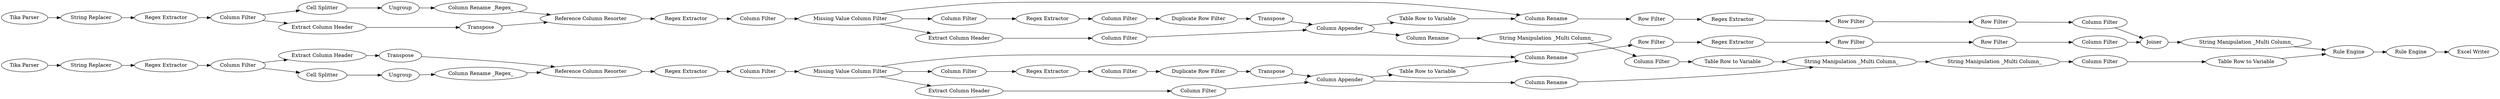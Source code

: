 digraph {
	"1082865132215365994_42" [label="Row Filter"]
	"1082865132215365994_49" [label="Column Filter"]
	"1082865132215365994_52" [label="Cell Splitter"]
	"1082865132215365994_25" [label="Extract Column Header"]
	"1082865132215365994_68" [label="Column Filter"]
	"1082865132215365994_55" [label="Column Rename _Regex_"]
	"1082865132215365994_97" [label="Rule Engine"]
	"1082865132215365994_23" [label="Regex Extractor"]
	"1082865132215365994_46" [label="Column Filter"]
	"1082865132215365994_91" [label="String Manipulation _Multi Column_"]
	"1082865132215365994_61" [label="Table Row to Variable"]
	"1082865132215365994_21" [label="Column Filter"]
	"1082865132215365994_37" [label="Column Rename"]
	"1082865132215365994_17" [label="Regex Extractor"]
	"1082865132215365994_1" [label="Tika Parser"]
	"1082865132215365994_86" [label="Column Filter"]
	"1082865132215365994_38" [label="Table Row to Variable"]
	"1082865132215365994_67" [label="Row Filter"]
	"1082865132215365994_28" [label="Duplicate Row Filter"]
	"1082865132215365994_15" [label="Extract Column Header"]
	"1082865132215365994_26" [label="Column Filter"]
	"1082865132215365994_36" [label="Column Appender"]
	"1082865132215365994_45" [label="Regex Extractor"]
	"1082865132215365994_12" [label=Ungroup]
	"1082865132215365994_35" [label=Transpose]
	"1082865132215365994_69" [label="Column Filter"]
	"1082865132215365994_54" [label=Transpose]
	"1082865132215365994_2" [label="Tika Parser"]
	"1082865132215365994_19" [label="Regex Extractor"]
	"1082865132215365994_57" [label="Column Appender"]
	"1082865132215365994_22" [label="Missing Value Column Filter"]
	"1082865132215365994_16" [label=Transpose]
	"1082865132215365994_56" [label="Reference Column Resorter"]
	"1082865132215365994_27" [label="Column Filter"]
	"1082865132215365994_70" [label="Row Filter"]
	"1082865132215365994_58" [label="Column Rename"]
	"1082865132215365994_79" [label="String Manipulation _Multi Column_"]
	"1082865132215365994_18" [label="String Replacer"]
	"1082865132215365994_14" [label="Reference Column Resorter"]
	"1082865132215365994_11" [label="Cell Splitter"]
	"1082865132215365994_99" [label="String Manipulation _Multi Column_"]
	"1082865132215365994_66" [label="Regex Extractor"]
	"1082865132215365994_13" [label="Column Rename _Regex_"]
	"1082865132215365994_50" [label="Duplicate Row Filter"]
	"1082865132215365994_59" [label="Extract Column Header"]
	"1082865132215365994_102" [label="Column Filter"]
	"1082865132215365994_84" [label="String Manipulation _Multi Column_"]
	"1082865132215365994_88" [label="Table Row to Variable"]
	"1082865132215365994_60" [label=Transpose]
	"1082865132215365994_20" [label="Column Filter"]
	"1082865132215365994_101" [label="Rule Engine"]
	"1082865132215365994_62" [label="Row Filter"]
	"1082865132215365994_103" [label="Column Filter"]
	"1082865132215365994_47" [label="Extract Column Header"]
	"1082865132215365994_71" [label=Joiner]
	"1082865132215365994_41" [label="Regex Extractor"]
	"1082865132215365994_105" [label="Excel Writer"]
	"1082865132215365994_63" [label="Regex Extractor"]
	"1082865132215365994_43" [label="Row Filter"]
	"1082865132215365994_39" [label="Row Filter"]
	"1082865132215365994_44" [label="Missing Value Column Filter"]
	"1082865132215365994_73" [label="Column Rename"]
	"1082865132215365994_48" [label="Column Filter"]
	"1082865132215365994_24" [label="Column Filter"]
	"1082865132215365994_65" [label="Regex Extractor"]
	"1082865132215365994_80" [label="Column Filter"]
	"1082865132215365994_87" [label="Table Row to Variable"]
	"1082865132215365994_64" [label="String Replacer"]
	"1082865132215365994_74" [label="Column Rename"]
	"1082865132215365994_53" [label=Ungroup]
	"1082865132215365994_66" -> "1082865132215365994_67"
	"1082865132215365994_35" -> "1082865132215365994_36"
	"1082865132215365994_71" -> "1082865132215365994_91"
	"1082865132215365994_12" -> "1082865132215365994_13"
	"1082865132215365994_103" -> "1082865132215365994_71"
	"1082865132215365994_49" -> "1082865132215365994_50"
	"1082865132215365994_80" -> "1082865132215365994_88"
	"1082865132215365994_22" -> "1082865132215365994_25"
	"1082865132215365994_62" -> "1082865132215365994_66"
	"1082865132215365994_102" -> "1082865132215365994_71"
	"1082865132215365994_57" -> "1082865132215365994_73"
	"1082865132215365994_45" -> "1082865132215365994_49"
	"1082865132215365994_60" -> "1082865132215365994_56"
	"1082865132215365994_2" -> "1082865132215365994_18"
	"1082865132215365994_47" -> "1082865132215365994_48"
	"1082865132215365994_48" -> "1082865132215365994_57"
	"1082865132215365994_19" -> "1082865132215365994_21"
	"1082865132215365994_41" -> "1082865132215365994_42"
	"1082865132215365994_21" -> "1082865132215365994_11"
	"1082865132215365994_63" -> "1082865132215365994_68"
	"1082865132215365994_58" -> "1082865132215365994_62"
	"1082865132215365994_36" -> "1082865132215365994_74"
	"1082865132215365994_39" -> "1082865132215365994_41"
	"1082865132215365994_46" -> "1082865132215365994_45"
	"1082865132215365994_13" -> "1082865132215365994_14"
	"1082865132215365994_57" -> "1082865132215365994_61"
	"1082865132215365994_37" -> "1082865132215365994_39"
	"1082865132215365994_14" -> "1082865132215365994_17"
	"1082865132215365994_86" -> "1082865132215365994_87"
	"1082865132215365994_38" -> "1082865132215365994_37"
	"1082865132215365994_99" -> "1082865132215365994_80"
	"1082865132215365994_88" -> "1082865132215365994_97"
	"1082865132215365994_1" -> "1082865132215365994_64"
	"1082865132215365994_79" -> "1082865132215365994_99"
	"1082865132215365994_101" -> "1082865132215365994_105"
	"1082865132215365994_55" -> "1082865132215365994_56"
	"1082865132215365994_25" -> "1082865132215365994_26"
	"1082865132215365994_21" -> "1082865132215365994_15"
	"1082865132215365994_74" -> "1082865132215365994_79"
	"1082865132215365994_53" -> "1082865132215365994_55"
	"1082865132215365994_59" -> "1082865132215365994_60"
	"1082865132215365994_17" -> "1082865132215365994_20"
	"1082865132215365994_36" -> "1082865132215365994_38"
	"1082865132215365994_87" -> "1082865132215365994_79"
	"1082865132215365994_44" -> "1082865132215365994_47"
	"1082865132215365994_26" -> "1082865132215365994_36"
	"1082865132215365994_73" -> "1082865132215365994_84"
	"1082865132215365994_52" -> "1082865132215365994_53"
	"1082865132215365994_44" -> "1082865132215365994_58"
	"1082865132215365994_22" -> "1082865132215365994_24"
	"1082865132215365994_91" -> "1082865132215365994_97"
	"1082865132215365994_43" -> "1082865132215365994_102"
	"1082865132215365994_56" -> "1082865132215365994_63"
	"1082865132215365994_70" -> "1082865132215365994_103"
	"1082865132215365994_97" -> "1082865132215365994_101"
	"1082865132215365994_44" -> "1082865132215365994_46"
	"1082865132215365994_84" -> "1082865132215365994_86"
	"1082865132215365994_61" -> "1082865132215365994_58"
	"1082865132215365994_15" -> "1082865132215365994_16"
	"1082865132215365994_20" -> "1082865132215365994_22"
	"1082865132215365994_28" -> "1082865132215365994_35"
	"1082865132215365994_69" -> "1082865132215365994_59"
	"1082865132215365994_64" -> "1082865132215365994_65"
	"1082865132215365994_24" -> "1082865132215365994_23"
	"1082865132215365994_22" -> "1082865132215365994_37"
	"1082865132215365994_27" -> "1082865132215365994_28"
	"1082865132215365994_65" -> "1082865132215365994_69"
	"1082865132215365994_23" -> "1082865132215365994_27"
	"1082865132215365994_18" -> "1082865132215365994_19"
	"1082865132215365994_54" -> "1082865132215365994_57"
	"1082865132215365994_11" -> "1082865132215365994_12"
	"1082865132215365994_50" -> "1082865132215365994_54"
	"1082865132215365994_16" -> "1082865132215365994_14"
	"1082865132215365994_69" -> "1082865132215365994_52"
	"1082865132215365994_68" -> "1082865132215365994_44"
	"1082865132215365994_67" -> "1082865132215365994_70"
	"1082865132215365994_42" -> "1082865132215365994_43"
	rankdir=LR
}
